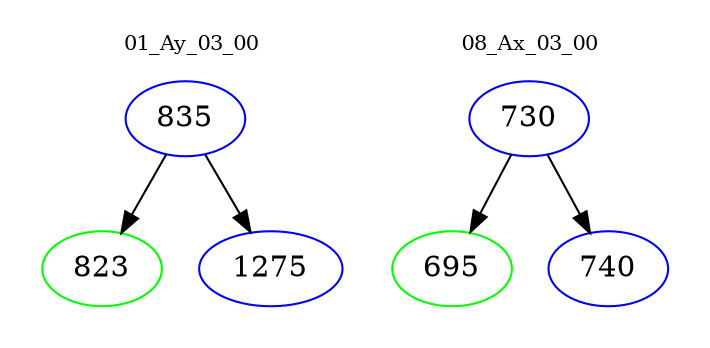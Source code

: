 digraph{
subgraph cluster_0 {
color = white
label = "01_Ay_03_00";
fontsize=10;
T0_835 [label="835", color="blue"]
T0_835 -> T0_823 [color="black"]
T0_823 [label="823", color="green"]
T0_835 -> T0_1275 [color="black"]
T0_1275 [label="1275", color="blue"]
}
subgraph cluster_1 {
color = white
label = "08_Ax_03_00";
fontsize=10;
T1_730 [label="730", color="blue"]
T1_730 -> T1_695 [color="black"]
T1_695 [label="695", color="green"]
T1_730 -> T1_740 [color="black"]
T1_740 [label="740", color="blue"]
}
}

